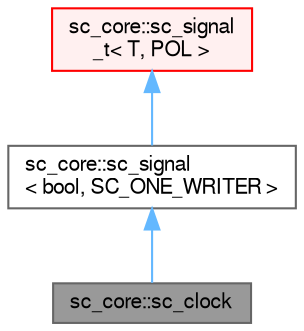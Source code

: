 digraph "sc_core::sc_clock"
{
 // LATEX_PDF_SIZE
  bgcolor="transparent";
  edge [fontname=FreeSans,fontsize=10,labelfontname=FreeSans,labelfontsize=10];
  node [fontname=FreeSans,fontsize=10,shape=box,height=0.2,width=0.4];
  Node1 [id="Node000001",label="sc_core::sc_clock",height=0.2,width=0.4,color="gray40", fillcolor="grey60", style="filled", fontcolor="black",tooltip=" "];
  Node2 -> Node1 [id="edge1_Node000001_Node000002",dir="back",color="steelblue1",style="solid",tooltip=" "];
  Node2 [id="Node000002",label="sc_core::sc_signal\l\< bool, SC_ONE_WRITER \>",height=0.2,width=0.4,color="gray40", fillcolor="white", style="filled",URL="$a01413.html",tooltip=" "];
  Node3 -> Node2 [id="edge2_Node000002_Node000003",dir="back",color="steelblue1",style="solid",tooltip=" "];
  Node3 [id="Node000003",label="sc_core::sc_signal\l_t\< T, POL \>",height=0.2,width=0.4,color="red", fillcolor="#FFF0F0", style="filled",URL="$a01409.html",tooltip=" "];
}
